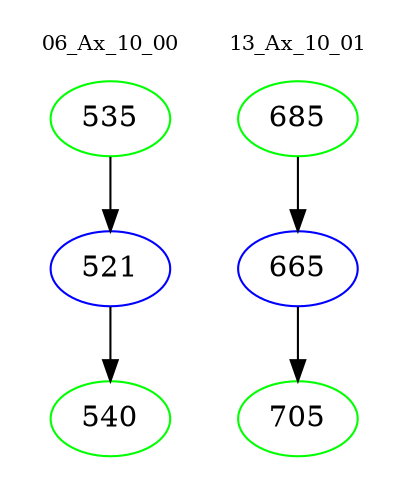 digraph{
subgraph cluster_0 {
color = white
label = "06_Ax_10_00";
fontsize=10;
T0_535 [label="535", color="green"]
T0_535 -> T0_521 [color="black"]
T0_521 [label="521", color="blue"]
T0_521 -> T0_540 [color="black"]
T0_540 [label="540", color="green"]
}
subgraph cluster_1 {
color = white
label = "13_Ax_10_01";
fontsize=10;
T1_685 [label="685", color="green"]
T1_685 -> T1_665 [color="black"]
T1_665 [label="665", color="blue"]
T1_665 -> T1_705 [color="black"]
T1_705 [label="705", color="green"]
}
}

